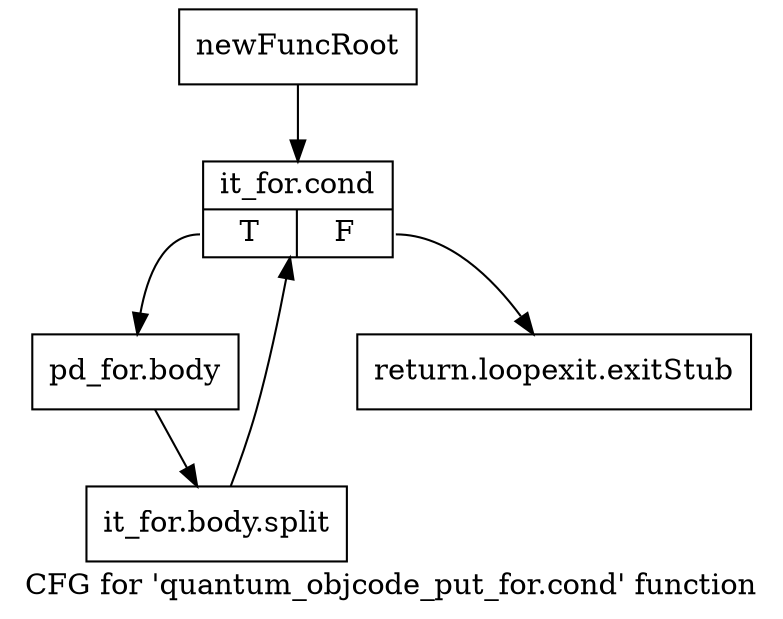 digraph "CFG for 'quantum_objcode_put_for.cond' function" {
	label="CFG for 'quantum_objcode_put_for.cond' function";

	Node0x16d9a60 [shape=record,label="{newFuncRoot}"];
	Node0x16d9a60 -> Node0x16d9b00;
	Node0x16d9ab0 [shape=record,label="{return.loopexit.exitStub}"];
	Node0x16d9b00 [shape=record,label="{it_for.cond|{<s0>T|<s1>F}}"];
	Node0x16d9b00:s0 -> Node0x16d9b50;
	Node0x16d9b00:s1 -> Node0x16d9ab0;
	Node0x16d9b50 [shape=record,label="{pd_for.body}"];
	Node0x16d9b50 -> Node0x179e090;
	Node0x179e090 [shape=record,label="{it_for.body.split}"];
	Node0x179e090 -> Node0x16d9b00;
}
